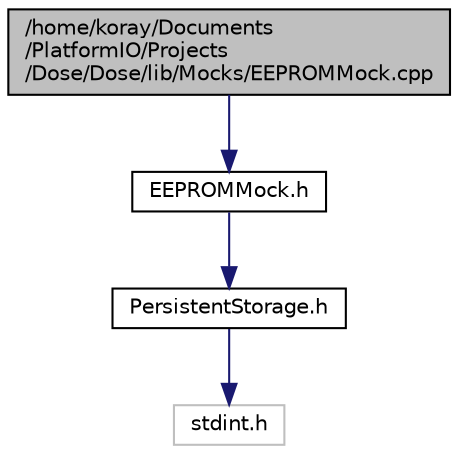 digraph "/home/koray/Documents/PlatformIO/Projects/Dose/Dose/lib/Mocks/EEPROMMock.cpp"
{
  edge [fontname="Helvetica",fontsize="10",labelfontname="Helvetica",labelfontsize="10"];
  node [fontname="Helvetica",fontsize="10",shape=record];
  Node0 [label="/home/koray/Documents\l/PlatformIO/Projects\l/Dose/Dose/lib/Mocks/EEPROMMock.cpp",height=0.2,width=0.4,color="black", fillcolor="grey75", style="filled", fontcolor="black"];
  Node0 -> Node1 [color="midnightblue",fontsize="10",style="solid",fontname="Helvetica"];
  Node1 [label="EEPROMMock.h",height=0.2,width=0.4,color="black", fillcolor="white", style="filled",URL="$EEPROMMock_8h.html"];
  Node1 -> Node2 [color="midnightblue",fontsize="10",style="solid",fontname="Helvetica"];
  Node2 [label="PersistentStorage.h",height=0.2,width=0.4,color="black", fillcolor="white", style="filled",URL="$PersistentStorage_8h.html"];
  Node2 -> Node3 [color="midnightblue",fontsize="10",style="solid",fontname="Helvetica"];
  Node3 [label="stdint.h",height=0.2,width=0.4,color="grey75", fillcolor="white", style="filled"];
}
